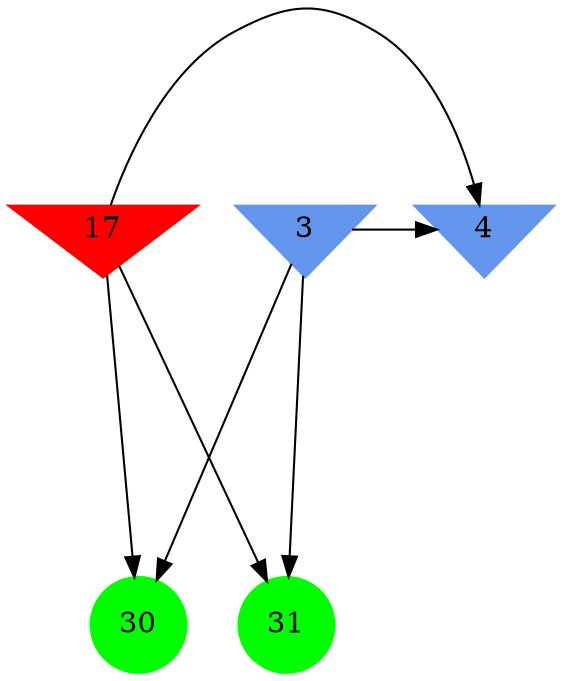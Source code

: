 digraph brain {
	ranksep=2.0;
	3 [shape=invtriangle,style=filled,color=cornflowerblue];
	4 [shape=invtriangle,style=filled,color=cornflowerblue];
	17 [shape=invtriangle,style=filled,color=red];
	30 [shape=circle,style=filled,color=green];
	31 [shape=circle,style=filled,color=green];
	17	->	4;
	17	->	31;
	17	->	30;
	3	->	4;
	3	->	31;
	3	->	30;
	{ rank=same; 3; 4; 17; }
	{ rank=same; }
	{ rank=same; 30; 31; }
}
